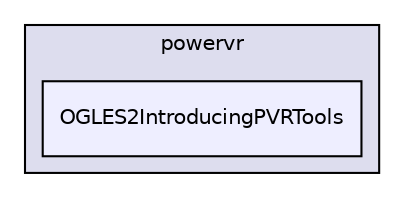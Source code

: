 digraph "PVR/SDK_3.4/Examples/Beginner/05_IntroducingPVRTools/OGLES2/Build/Android/src/com/powervr/OGLES2IntroducingPVRTools" {
  compound=true
  node [ fontsize="10", fontname="Helvetica"];
  edge [ labelfontsize="10", labelfontname="Helvetica"];
  subgraph clusterdir_dc7cb6aa0bbef988536170ff072fd82d {
    graph [ bgcolor="#ddddee", pencolor="black", label="powervr" fontname="Helvetica", fontsize="10", URL="dir_dc7cb6aa0bbef988536170ff072fd82d.html"]
  dir_60e27f665c0a2ce3ac9318b642c2c725 [shape=box, label="OGLES2IntroducingPVRTools", style="filled", fillcolor="#eeeeff", pencolor="black", URL="dir_60e27f665c0a2ce3ac9318b642c2c725.html"];
  }
}
